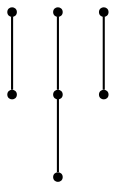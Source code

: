 graph {
  node [shape=point,comment="{\"directed\":false,\"doi\":\"10.1007/978-3-030-04414-5_15\",\"figure\":\"4 (2)\"}"]

  v0 [pos="503.9334172789005,1286.04240425044"]
  v1 [pos="465.40747623022577,1286.04240425044"]
  v2 [pos="426.88989705847825,1286.04240425044"]
  v3 [pos="388.37228609252196,1286.04240425044"]
  v4 [pos="349.8484275645268,1286.04240425044"]
  v5 [pos="311.33084839277933,1286.04240425044"]
  v6 [pos="272.80907238546376,1286.04240425044"]

  v0 -- v2 [id="-1",pos="503.9334172789005,1286.04240425044 502.0924610495763,1304.3773592823434 487.5943336086632,1318.875340832949 469.2580728639223,1320.7089539732704 447.98803329185324,1322.8383768073347 429.0141714828555,1307.3153625260459 426.88989705847825,1286.04240425044"]
  v1 -- v3 [id="-2",pos="465.40747623022577,1286.04240425044 463.5780056588482,1304.3773592823434 449.0757131765759,1318.875340832949 430.7436174731942,1320.7089539732704 409.46941285976595,1322.8383768073347 390.4997160921274,1307.3153625260459 388.37228609252196,1286.04240425044"]
  v3 -- v5 [id="-3",pos="388.37228609252196,1286.04240425044 386.5365679591056,1304.3773592823434 372.0342436826244,1318.875340832949 353.6979829378835,1320.7089539732704 332.4279433658145,1322.8383768073347 313.45408155681673,1307.3153625260459 311.33084839277933,1286.04240425044"]
  v4 -- v6 [id="-4",pos="349.8484275645268,1286.04240425044 348.01375069145024,1304.3773592823434 333.51142641496904,1318.875340832949 315.1751656702282,1320.7089539732704 293.90512609815914,1322.8383768073347 274.93542933052055,1307.3153625260459 272.80907238546376,1286.04240425044"]
}